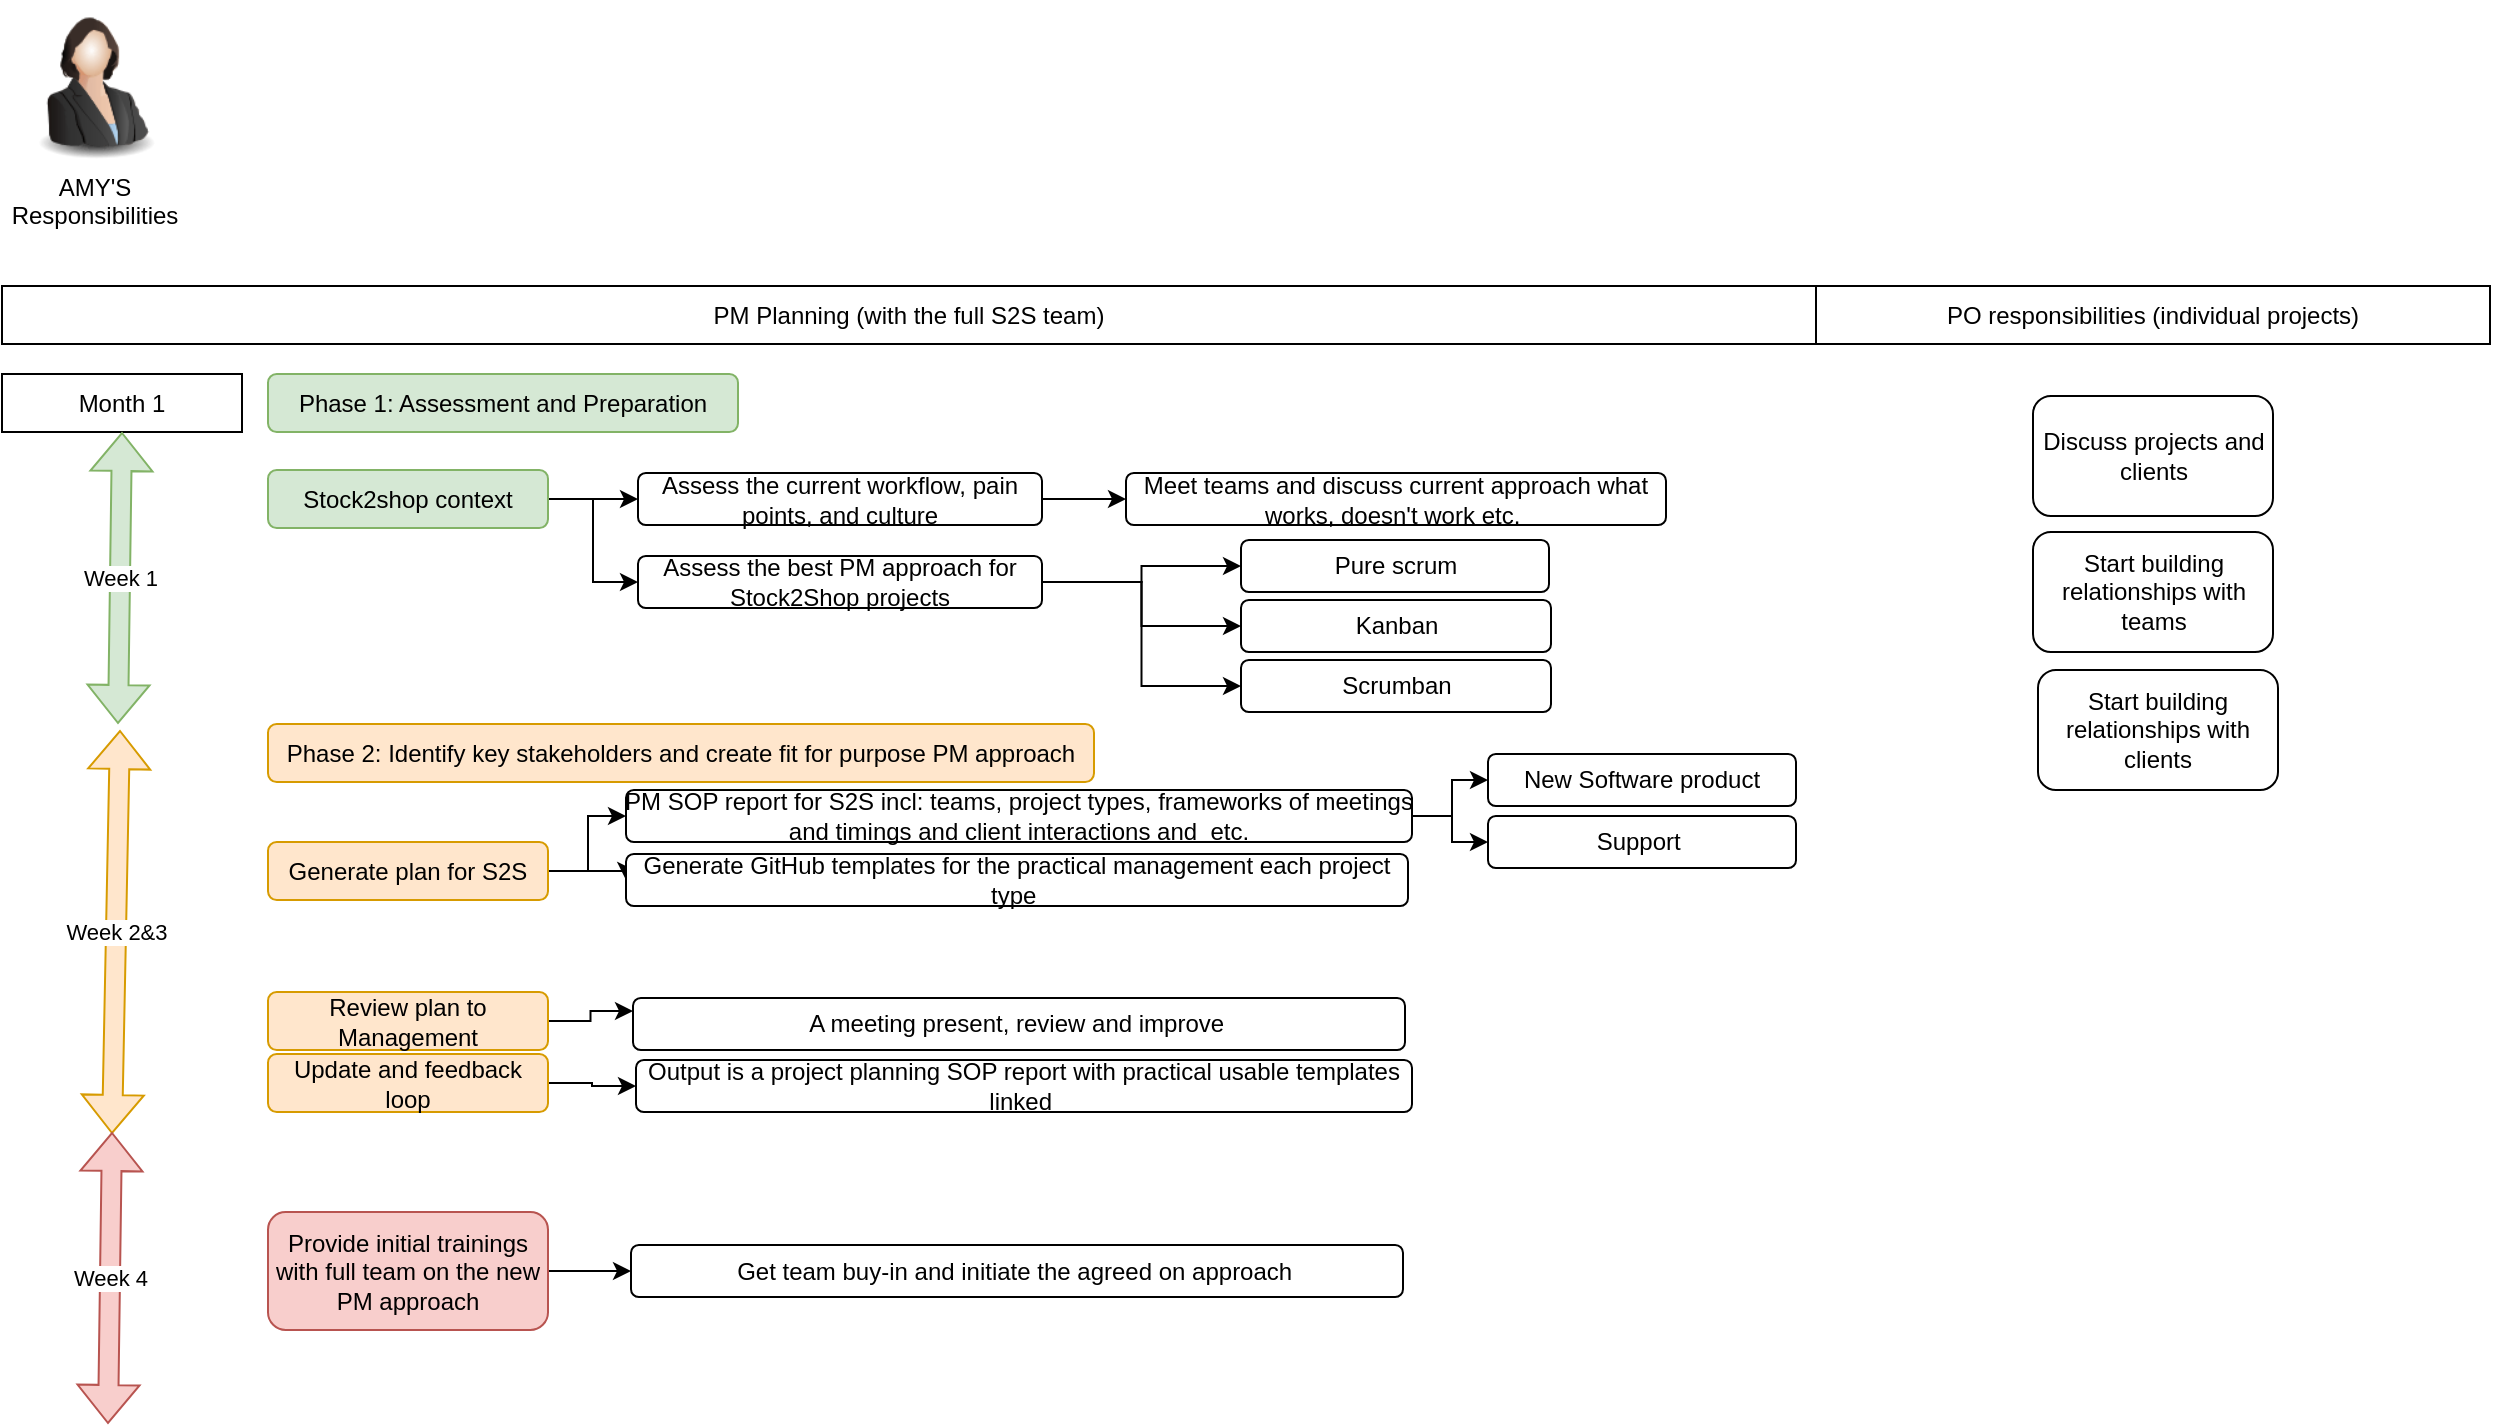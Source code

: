<mxfile version="26.0.8">
  <diagram id="VvJfHRqG7jUd1wkhfx58" name="Plan for PM Introduction">
    <mxGraphModel dx="1435" dy="911" grid="0" gridSize="10" guides="1" tooltips="1" connect="1" arrows="1" fold="1" page="0" pageScale="1" pageWidth="850" pageHeight="1100" math="0" shadow="0">
      <root>
        <mxCell id="0" />
        <mxCell id="1" parent="0" />
        <mxCell id="MO8NeUGf4F_1b8Himgnf-1" value="Phase 1: Assessment and Preparation" style="rounded=1;whiteSpace=wrap;html=1;fillColor=#d5e8d4;strokeColor=#82b366;" vertex="1" parent="1">
          <mxGeometry x="-208" y="11" width="235" height="29" as="geometry" />
        </mxCell>
        <mxCell id="MO8NeUGf4F_1b8Himgnf-4" style="edgeStyle=orthogonalEdgeStyle;rounded=0;orthogonalLoop=1;jettySize=auto;html=1;exitX=1;exitY=0.5;exitDx=0;exitDy=0;entryX=0;entryY=0.5;entryDx=0;entryDy=0;" edge="1" parent="1" source="MO8NeUGf4F_1b8Himgnf-2" target="MO8NeUGf4F_1b8Himgnf-3">
          <mxGeometry relative="1" as="geometry" />
        </mxCell>
        <mxCell id="MO8NeUGf4F_1b8Himgnf-12" style="edgeStyle=orthogonalEdgeStyle;rounded=0;orthogonalLoop=1;jettySize=auto;html=1;exitX=1;exitY=0.5;exitDx=0;exitDy=0;entryX=0;entryY=0.5;entryDx=0;entryDy=0;" edge="1" parent="1" source="MO8NeUGf4F_1b8Himgnf-2" target="MO8NeUGf4F_1b8Himgnf-5">
          <mxGeometry relative="1" as="geometry" />
        </mxCell>
        <mxCell id="MO8NeUGf4F_1b8Himgnf-2" value="Stock2shop context" style="rounded=1;whiteSpace=wrap;html=1;fillColor=#d5e8d4;strokeColor=#82b366;" vertex="1" parent="1">
          <mxGeometry x="-208" y="59" width="140" height="29" as="geometry" />
        </mxCell>
        <mxCell id="MO8NeUGf4F_1b8Himgnf-14" style="edgeStyle=orthogonalEdgeStyle;rounded=0;orthogonalLoop=1;jettySize=auto;html=1;exitX=1;exitY=0.5;exitDx=0;exitDy=0;entryX=0;entryY=0.5;entryDx=0;entryDy=0;" edge="1" parent="1" source="MO8NeUGf4F_1b8Himgnf-3" target="MO8NeUGf4F_1b8Himgnf-13">
          <mxGeometry relative="1" as="geometry" />
        </mxCell>
        <mxCell id="MO8NeUGf4F_1b8Himgnf-3" value="&lt;br&gt;Assess the current workflow, pain points, and culture&lt;div&gt;&lt;br&gt;&lt;/div&gt;" style="rounded=1;whiteSpace=wrap;html=1;" vertex="1" parent="1">
          <mxGeometry x="-23" y="60.5" width="202" height="26" as="geometry" />
        </mxCell>
        <mxCell id="MO8NeUGf4F_1b8Himgnf-9" style="edgeStyle=orthogonalEdgeStyle;rounded=0;orthogonalLoop=1;jettySize=auto;html=1;exitX=1;exitY=0.5;exitDx=0;exitDy=0;entryX=0;entryY=0.5;entryDx=0;entryDy=0;" edge="1" parent="1" source="MO8NeUGf4F_1b8Himgnf-5" target="MO8NeUGf4F_1b8Himgnf-6">
          <mxGeometry relative="1" as="geometry" />
        </mxCell>
        <mxCell id="MO8NeUGf4F_1b8Himgnf-10" style="edgeStyle=orthogonalEdgeStyle;rounded=0;orthogonalLoop=1;jettySize=auto;html=1;exitX=1;exitY=0.5;exitDx=0;exitDy=0;entryX=0;entryY=0.5;entryDx=0;entryDy=0;" edge="1" parent="1" source="MO8NeUGf4F_1b8Himgnf-5" target="MO8NeUGf4F_1b8Himgnf-8">
          <mxGeometry relative="1" as="geometry" />
        </mxCell>
        <mxCell id="MO8NeUGf4F_1b8Himgnf-11" style="edgeStyle=orthogonalEdgeStyle;rounded=0;orthogonalLoop=1;jettySize=auto;html=1;exitX=1;exitY=0.5;exitDx=0;exitDy=0;entryX=0;entryY=0.5;entryDx=0;entryDy=0;" edge="1" parent="1" source="MO8NeUGf4F_1b8Himgnf-5" target="MO8NeUGf4F_1b8Himgnf-7">
          <mxGeometry relative="1" as="geometry" />
        </mxCell>
        <mxCell id="MO8NeUGf4F_1b8Himgnf-5" value="&lt;div&gt;Assess the best PM approach for Stock2Shop projects&lt;/div&gt;" style="rounded=1;whiteSpace=wrap;html=1;" vertex="1" parent="1">
          <mxGeometry x="-23" y="102" width="202" height="26" as="geometry" />
        </mxCell>
        <mxCell id="MO8NeUGf4F_1b8Himgnf-6" value="&lt;div&gt;Pure scrum&lt;/div&gt;" style="rounded=1;whiteSpace=wrap;html=1;" vertex="1" parent="1">
          <mxGeometry x="278.5" y="94" width="154" height="26" as="geometry" />
        </mxCell>
        <mxCell id="MO8NeUGf4F_1b8Himgnf-7" value="&lt;div&gt;Kanban&lt;/div&gt;" style="rounded=1;whiteSpace=wrap;html=1;" vertex="1" parent="1">
          <mxGeometry x="278.5" y="124" width="155" height="26" as="geometry" />
        </mxCell>
        <mxCell id="MO8NeUGf4F_1b8Himgnf-8" value="&lt;div&gt;Scrumban&lt;/div&gt;" style="rounded=1;whiteSpace=wrap;html=1;" vertex="1" parent="1">
          <mxGeometry x="278.5" y="154" width="155" height="26" as="geometry" />
        </mxCell>
        <mxCell id="MO8NeUGf4F_1b8Himgnf-13" value="&lt;div&gt;Meet teams and discuss current approach what works, doesn&#39;t work etc.&amp;nbsp;&lt;/div&gt;" style="rounded=1;whiteSpace=wrap;html=1;" vertex="1" parent="1">
          <mxGeometry x="221" y="60.5" width="270" height="26" as="geometry" />
        </mxCell>
        <mxCell id="MO8NeUGf4F_1b8Himgnf-15" value="Month 1" style="rounded=0;whiteSpace=wrap;html=1;" vertex="1" parent="1">
          <mxGeometry x="-341" y="11" width="120" height="29" as="geometry" />
        </mxCell>
        <mxCell id="MO8NeUGf4F_1b8Himgnf-16" value="Week 1" style="shape=flexArrow;endArrow=classic;startArrow=classic;html=1;rounded=0;entryX=0.5;entryY=1;entryDx=0;entryDy=0;fillColor=#d5e8d4;strokeColor=#82b366;" edge="1" parent="1" target="MO8NeUGf4F_1b8Himgnf-15">
          <mxGeometry width="100" height="100" relative="1" as="geometry">
            <mxPoint x="-283" y="186" as="sourcePoint" />
            <mxPoint x="-261" y="81" as="targetPoint" />
          </mxGeometry>
        </mxCell>
        <mxCell id="MO8NeUGf4F_1b8Himgnf-20" value="Phase 2: Identify key stakeholders and create fit for purpose PM approach" style="rounded=1;whiteSpace=wrap;html=1;fillColor=#ffe6cc;strokeColor=#d79b00;" vertex="1" parent="1">
          <mxGeometry x="-208" y="186" width="413" height="29" as="geometry" />
        </mxCell>
        <mxCell id="yoJ4Ocre2Gf0fh3mHV2l-1" value="Week 2&amp;amp;3" style="shape=flexArrow;endArrow=classic;startArrow=classic;html=1;rounded=0;entryX=0.5;entryY=1;entryDx=0;entryDy=0;fillColor=#ffe6cc;strokeColor=#d79b00;" edge="1" parent="1">
          <mxGeometry width="100" height="100" relative="1" as="geometry">
            <mxPoint x="-286" y="391" as="sourcePoint" />
            <mxPoint x="-282" y="189" as="targetPoint" />
          </mxGeometry>
        </mxCell>
        <mxCell id="yoJ4Ocre2Gf0fh3mHV2l-2" value="Week 4" style="shape=flexArrow;endArrow=classic;startArrow=classic;html=1;rounded=0;entryX=0.5;entryY=1;entryDx=0;entryDy=0;fillColor=#f8cecc;strokeColor=#b85450;" edge="1" parent="1">
          <mxGeometry width="100" height="100" relative="1" as="geometry">
            <mxPoint x="-288" y="536" as="sourcePoint" />
            <mxPoint x="-286" y="390" as="targetPoint" />
          </mxGeometry>
        </mxCell>
        <mxCell id="yoJ4Ocre2Gf0fh3mHV2l-10" style="edgeStyle=orthogonalEdgeStyle;rounded=0;orthogonalLoop=1;jettySize=auto;html=1;exitX=1;exitY=0.5;exitDx=0;exitDy=0;entryX=0;entryY=0.5;entryDx=0;entryDy=0;" edge="1" parent="1" source="yoJ4Ocre2Gf0fh3mHV2l-4" target="yoJ4Ocre2Gf0fh3mHV2l-6">
          <mxGeometry relative="1" as="geometry" />
        </mxCell>
        <mxCell id="yoJ4Ocre2Gf0fh3mHV2l-17" style="edgeStyle=orthogonalEdgeStyle;rounded=0;orthogonalLoop=1;jettySize=auto;html=1;exitX=1;exitY=0.5;exitDx=0;exitDy=0;entryX=0;entryY=0.5;entryDx=0;entryDy=0;" edge="1" parent="1" source="yoJ4Ocre2Gf0fh3mHV2l-4" target="yoJ4Ocre2Gf0fh3mHV2l-12">
          <mxGeometry relative="1" as="geometry" />
        </mxCell>
        <mxCell id="yoJ4Ocre2Gf0fh3mHV2l-4" value="Generate plan for S2S" style="rounded=1;whiteSpace=wrap;html=1;fillColor=#ffe6cc;strokeColor=#d79b00;" vertex="1" parent="1">
          <mxGeometry x="-208" y="245" width="140" height="29" as="geometry" />
        </mxCell>
        <mxCell id="x2V_w7sYpndDouT5KuVi-4" style="edgeStyle=orthogonalEdgeStyle;rounded=0;orthogonalLoop=1;jettySize=auto;html=1;exitX=1;exitY=0.5;exitDx=0;exitDy=0;entryX=0;entryY=0.25;entryDx=0;entryDy=0;" edge="1" parent="1" source="yoJ4Ocre2Gf0fh3mHV2l-5" target="yoJ4Ocre2Gf0fh3mHV2l-11">
          <mxGeometry relative="1" as="geometry" />
        </mxCell>
        <mxCell id="yoJ4Ocre2Gf0fh3mHV2l-5" value="Review plan to Management" style="rounded=1;whiteSpace=wrap;html=1;fillColor=#ffe6cc;strokeColor=#d79b00;" vertex="1" parent="1">
          <mxGeometry x="-208" y="320" width="140" height="29" as="geometry" />
        </mxCell>
        <mxCell id="yoJ4Ocre2Gf0fh3mHV2l-6" value="&lt;div&gt;Generate GitHub templates for the practical management each project type&amp;nbsp;&lt;/div&gt;" style="rounded=1;whiteSpace=wrap;html=1;" vertex="1" parent="1">
          <mxGeometry x="-29" y="251" width="391" height="26" as="geometry" />
        </mxCell>
        <mxCell id="x2V_w7sYpndDouT5KuVi-5" style="edgeStyle=orthogonalEdgeStyle;rounded=0;orthogonalLoop=1;jettySize=auto;html=1;exitX=1;exitY=0.5;exitDx=0;exitDy=0;entryX=0;entryY=0.5;entryDx=0;entryDy=0;" edge="1" parent="1" source="yoJ4Ocre2Gf0fh3mHV2l-8" target="yoJ4Ocre2Gf0fh3mHV2l-9">
          <mxGeometry relative="1" as="geometry" />
        </mxCell>
        <mxCell id="yoJ4Ocre2Gf0fh3mHV2l-8" value="Update and feedback loop" style="rounded=1;whiteSpace=wrap;html=1;fillColor=#ffe6cc;strokeColor=#d79b00;" vertex="1" parent="1">
          <mxGeometry x="-208" y="351" width="140" height="29" as="geometry" />
        </mxCell>
        <mxCell id="yoJ4Ocre2Gf0fh3mHV2l-9" value="Output is a project planning SOP report with practical usable templates linked&amp;nbsp;" style="rounded=1;whiteSpace=wrap;html=1;" vertex="1" parent="1">
          <mxGeometry x="-24" y="354" width="388" height="26" as="geometry" />
        </mxCell>
        <mxCell id="yoJ4Ocre2Gf0fh3mHV2l-11" value="A meeting present, review and improve&amp;nbsp;" style="rounded=1;whiteSpace=wrap;html=1;" vertex="1" parent="1">
          <mxGeometry x="-25.5" y="323" width="386" height="26" as="geometry" />
        </mxCell>
        <mxCell id="yoJ4Ocre2Gf0fh3mHV2l-15" style="edgeStyle=orthogonalEdgeStyle;rounded=0;orthogonalLoop=1;jettySize=auto;html=1;exitX=1;exitY=0.5;exitDx=0;exitDy=0;entryX=0;entryY=0.5;entryDx=0;entryDy=0;" edge="1" parent="1" source="yoJ4Ocre2Gf0fh3mHV2l-12" target="yoJ4Ocre2Gf0fh3mHV2l-13">
          <mxGeometry relative="1" as="geometry" />
        </mxCell>
        <mxCell id="yoJ4Ocre2Gf0fh3mHV2l-16" style="edgeStyle=orthogonalEdgeStyle;rounded=0;orthogonalLoop=1;jettySize=auto;html=1;exitX=1;exitY=0.5;exitDx=0;exitDy=0;" edge="1" parent="1" source="yoJ4Ocre2Gf0fh3mHV2l-12" target="yoJ4Ocre2Gf0fh3mHV2l-14">
          <mxGeometry relative="1" as="geometry" />
        </mxCell>
        <mxCell id="yoJ4Ocre2Gf0fh3mHV2l-12" value="&lt;div&gt;PM SOP report for S2S incl: teams, project types, frameworks of meetings and timings and client interactions and&amp;nbsp; etc.&lt;/div&gt;" style="rounded=1;whiteSpace=wrap;html=1;spacing=0;" vertex="1" parent="1">
          <mxGeometry x="-29" y="219" width="393" height="26" as="geometry" />
        </mxCell>
        <mxCell id="yoJ4Ocre2Gf0fh3mHV2l-13" value="&lt;div&gt;New Software product&lt;/div&gt;" style="rounded=1;whiteSpace=wrap;html=1;" vertex="1" parent="1">
          <mxGeometry x="402" y="201" width="154" height="26" as="geometry" />
        </mxCell>
        <mxCell id="yoJ4Ocre2Gf0fh3mHV2l-14" value="Support&amp;nbsp;" style="rounded=1;whiteSpace=wrap;html=1;" vertex="1" parent="1">
          <mxGeometry x="402" y="232" width="154" height="26" as="geometry" />
        </mxCell>
        <mxCell id="x2V_w7sYpndDouT5KuVi-7" style="edgeStyle=orthogonalEdgeStyle;rounded=0;orthogonalLoop=1;jettySize=auto;html=1;exitX=1;exitY=0.5;exitDx=0;exitDy=0;entryX=0;entryY=0.5;entryDx=0;entryDy=0;" edge="1" parent="1" source="x2V_w7sYpndDouT5KuVi-2" target="x2V_w7sYpndDouT5KuVi-6">
          <mxGeometry relative="1" as="geometry" />
        </mxCell>
        <mxCell id="x2V_w7sYpndDouT5KuVi-2" value="Provide initial trainings with full team on the new PM approach" style="rounded=1;whiteSpace=wrap;html=1;fillColor=#f8cecc;strokeColor=#b85450;" vertex="1" parent="1">
          <mxGeometry x="-208" y="430" width="140" height="59" as="geometry" />
        </mxCell>
        <mxCell id="x2V_w7sYpndDouT5KuVi-6" value="Get team buy-in and initiate the agreed on approach&amp;nbsp;" style="rounded=1;whiteSpace=wrap;html=1;" vertex="1" parent="1">
          <mxGeometry x="-26.5" y="446.5" width="386" height="26" as="geometry" />
        </mxCell>
        <mxCell id="jSJ-w4zaMjQy2mkuZpRz-1" value="PM Planning (with the full S2S team)" style="rounded=0;whiteSpace=wrap;html=1;" vertex="1" parent="1">
          <mxGeometry x="-341" y="-33" width="907" height="29" as="geometry" />
        </mxCell>
        <mxCell id="jSJ-w4zaMjQy2mkuZpRz-2" value="PO responsibilities (individual projects)" style="rounded=0;whiteSpace=wrap;html=1;" vertex="1" parent="1">
          <mxGeometry x="566" y="-33" width="337" height="29" as="geometry" />
        </mxCell>
        <mxCell id="jSJ-w4zaMjQy2mkuZpRz-4" value="AMY&#39;S&lt;div&gt;Responsibilities&lt;/div&gt;" style="image;html=1;image=img/lib/clip_art/people/Suit_Woman_128x128.png" vertex="1" parent="1">
          <mxGeometry x="-335" y="-176" width="80" height="80" as="geometry" />
        </mxCell>
        <mxCell id="jSJ-w4zaMjQy2mkuZpRz-5" value="Discuss projects and clients" style="rounded=1;whiteSpace=wrap;html=1;" vertex="1" parent="1">
          <mxGeometry x="674.5" y="22" width="120" height="60" as="geometry" />
        </mxCell>
        <mxCell id="jSJ-w4zaMjQy2mkuZpRz-6" value="Start building relationships with clients" style="rounded=1;whiteSpace=wrap;html=1;" vertex="1" parent="1">
          <mxGeometry x="677" y="159" width="120" height="60" as="geometry" />
        </mxCell>
        <mxCell id="jSJ-w4zaMjQy2mkuZpRz-7" value="Start building relationships with teams" style="rounded=1;whiteSpace=wrap;html=1;" vertex="1" parent="1">
          <mxGeometry x="674.5" y="90" width="120" height="60" as="geometry" />
        </mxCell>
      </root>
    </mxGraphModel>
  </diagram>
</mxfile>
